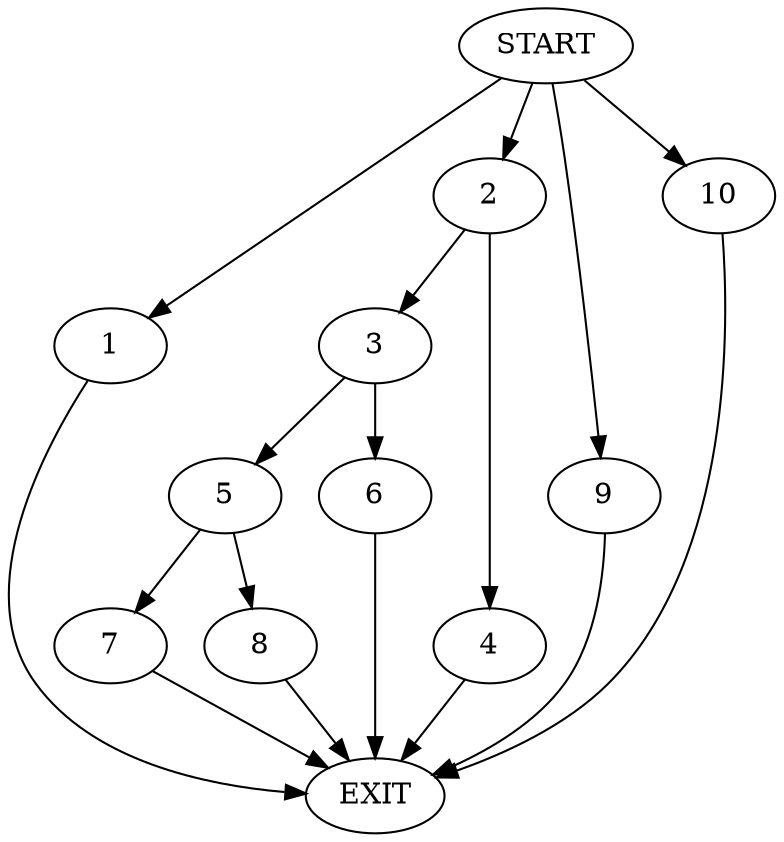 digraph {
0 [label="START"]
11 [label="EXIT"]
0 -> 1
1 -> 11
0 -> 2
2 -> 3
2 -> 4
3 -> 5
3 -> 6
4 -> 11
5 -> 7
5 -> 8
6 -> 11
7 -> 11
8 -> 11
0 -> 9
9 -> 11
0 -> 10
10 -> 11
}
